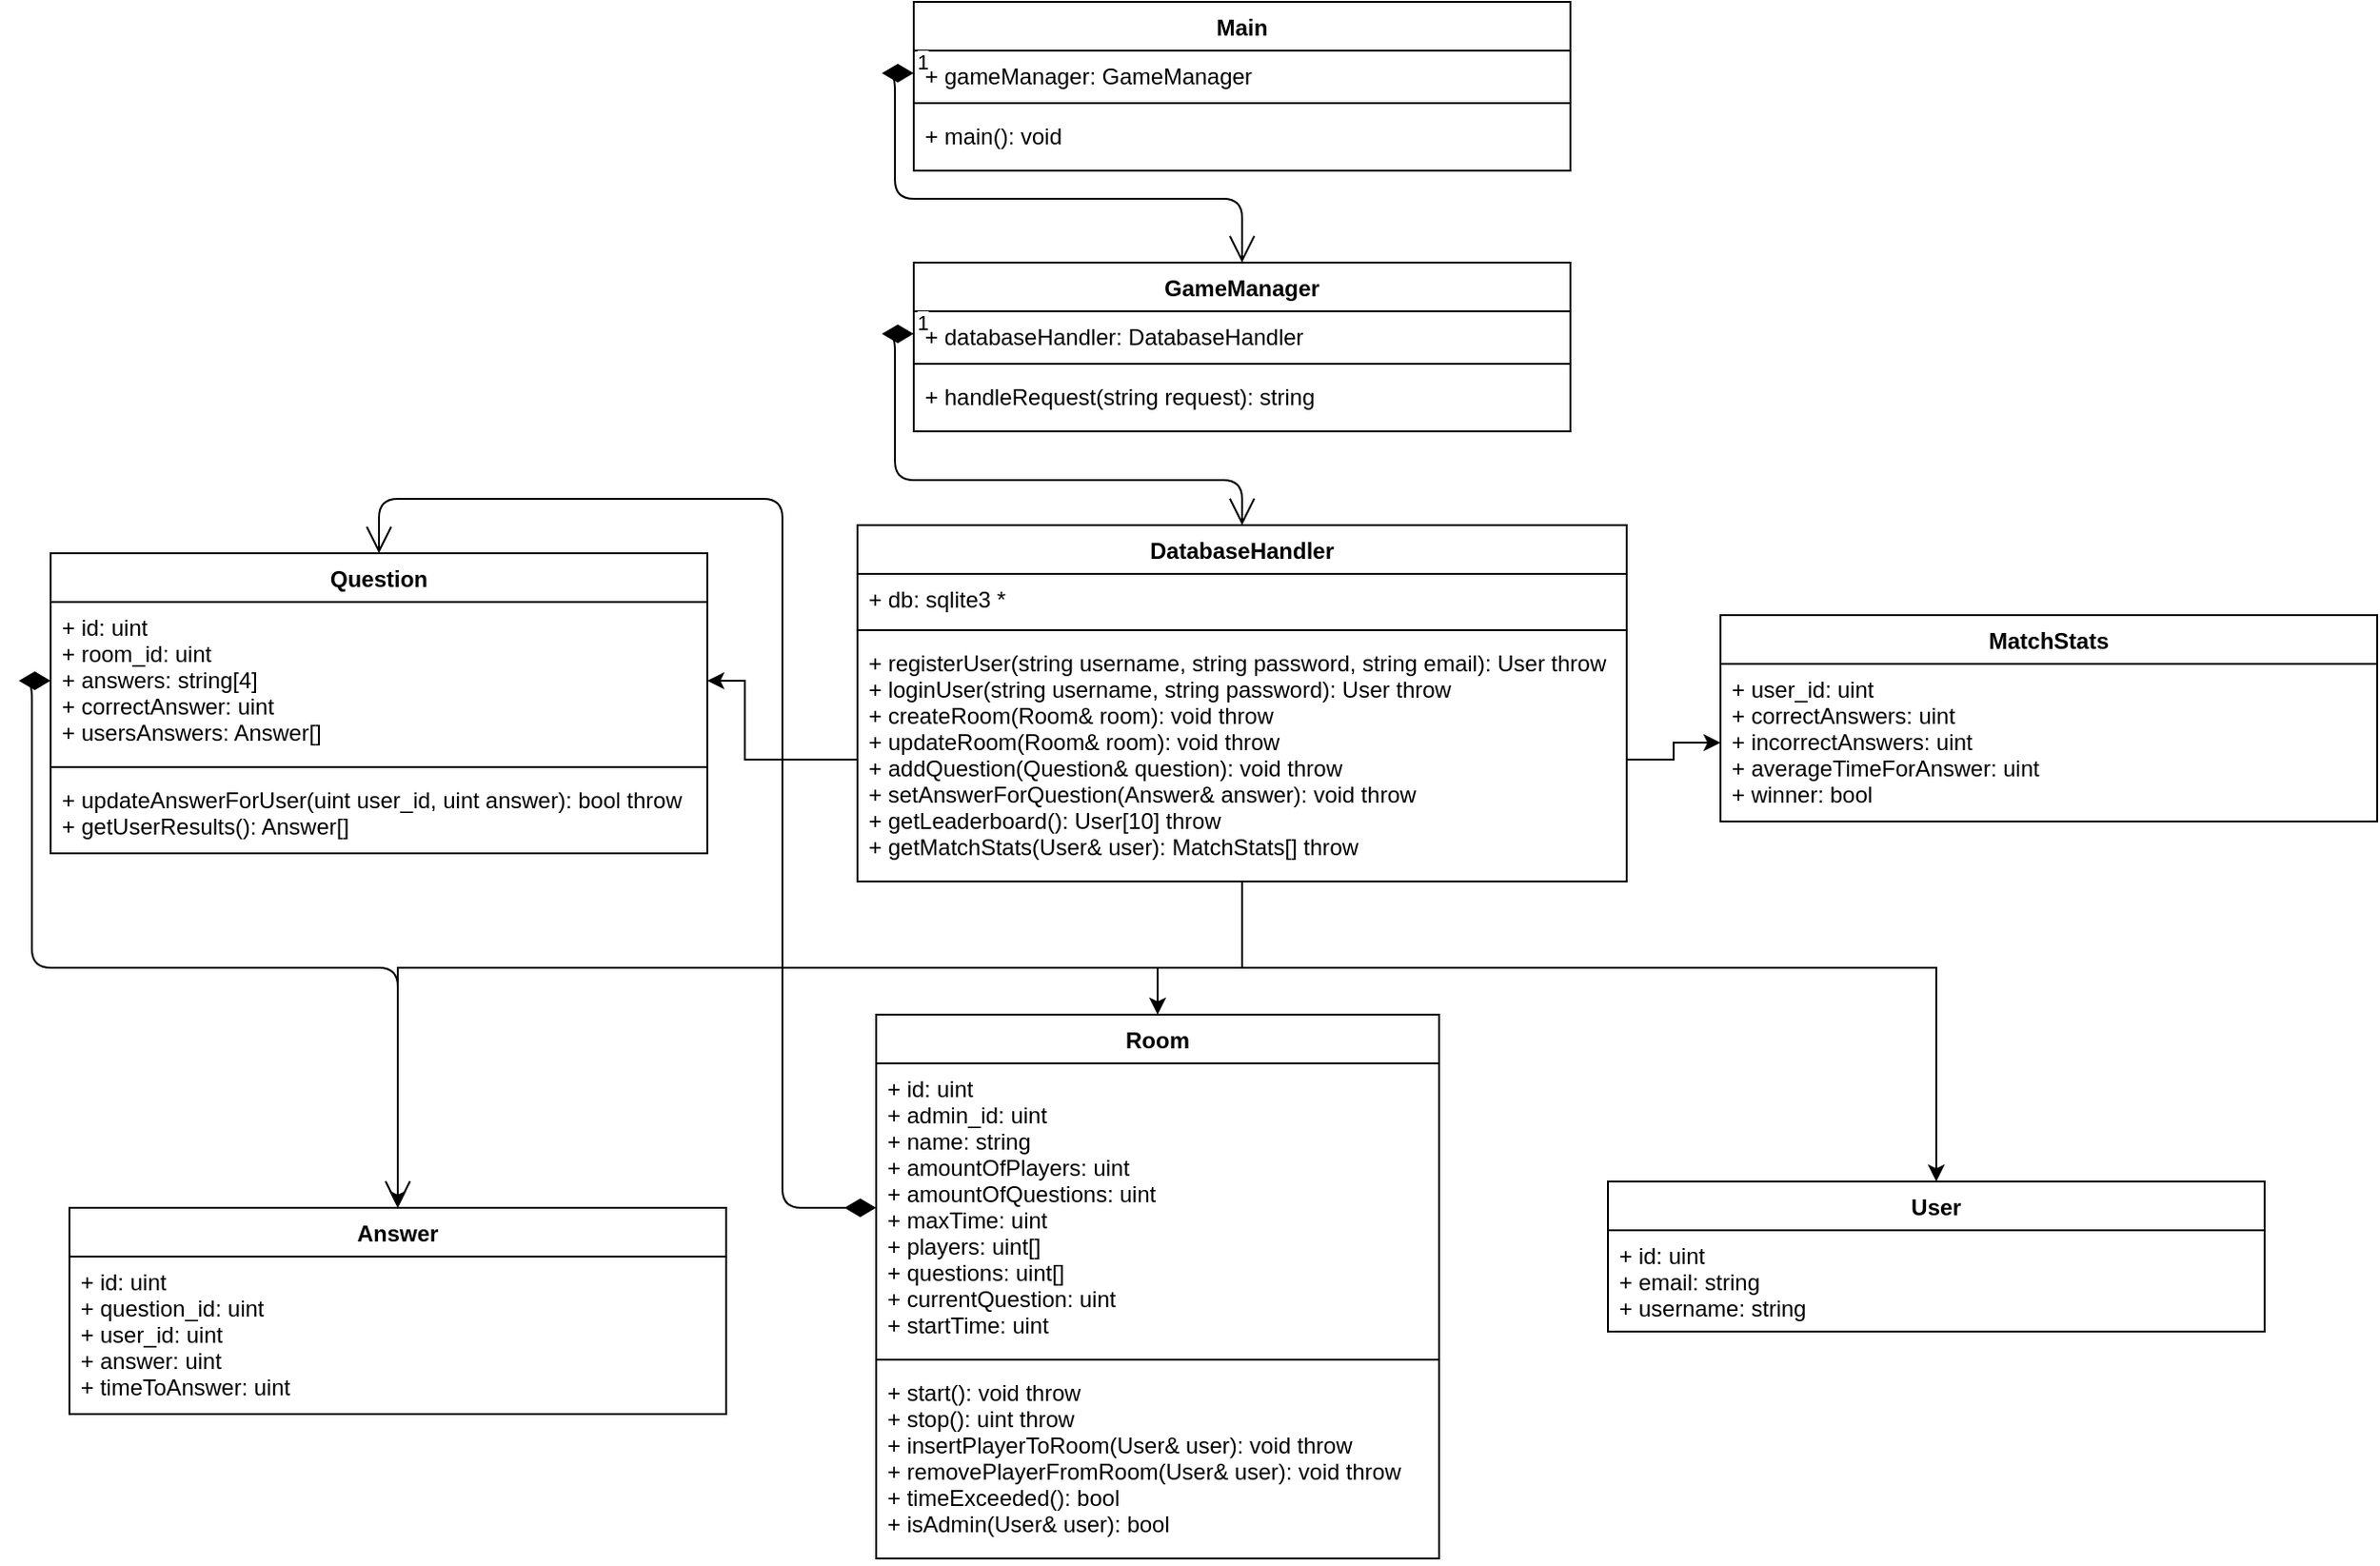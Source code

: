 <mxfile version="10.6.0" type="device"><diagram id="u9P1f5-gaSvX7QLmYkAp" name="Page-1"><mxGraphModel dx="1394" dy="715" grid="1" gridSize="10" guides="1" tooltips="1" connect="1" arrows="1" fold="1" page="1" pageScale="1" pageWidth="1300" pageHeight="900" math="0" shadow="0"><root><mxCell id="0"/><mxCell id="1" parent="0"/><mxCell id="QsnSrJoKMKYrybS979jd-47" style="edgeStyle=orthogonalEdgeStyle;rounded=0;orthogonalLoop=1;jettySize=auto;html=1;entryX=0.5;entryY=0;entryDx=0;entryDy=0;" edge="1" parent="1" source="QsnSrJoKMKYrybS979jd-1" target="QsnSrJoKMKYrybS979jd-21"><mxGeometry relative="1" as="geometry"><Array as="points"><mxPoint x="675" y="530"/><mxPoint x="1045" y="530"/></Array></mxGeometry></mxCell><mxCell id="QsnSrJoKMKYrybS979jd-48" style="edgeStyle=orthogonalEdgeStyle;rounded=0;orthogonalLoop=1;jettySize=auto;html=1;entryX=0.5;entryY=0;entryDx=0;entryDy=0;" edge="1" parent="1" source="QsnSrJoKMKYrybS979jd-1" target="QsnSrJoKMKYrybS979jd-5"><mxGeometry relative="1" as="geometry"><Array as="points"><mxPoint x="675" y="530"/><mxPoint x="630" y="530"/></Array></mxGeometry></mxCell><mxCell id="QsnSrJoKMKYrybS979jd-49" style="edgeStyle=orthogonalEdgeStyle;rounded=0;orthogonalLoop=1;jettySize=auto;html=1;entryX=0.5;entryY=0;entryDx=0;entryDy=0;" edge="1" parent="1" source="QsnSrJoKMKYrybS979jd-1" target="QsnSrJoKMKYrybS979jd-17"><mxGeometry relative="1" as="geometry"><Array as="points"><mxPoint x="675" y="530"/><mxPoint x="225" y="530"/></Array></mxGeometry></mxCell><mxCell id="QsnSrJoKMKYrybS979jd-1" value="DatabaseHandler" style="swimlane;fontStyle=1;align=center;verticalAlign=top;childLayout=stackLayout;horizontal=1;startSize=26;horizontalStack=0;resizeParent=1;resizeParentMax=0;resizeLast=0;collapsible=1;marginBottom=0;" vertex="1" parent="1"><mxGeometry x="470" y="294" width="410" height="190" as="geometry"/></mxCell><mxCell id="QsnSrJoKMKYrybS979jd-2" value="+ db: sqlite3 *&#10;" style="text;strokeColor=none;fillColor=none;align=left;verticalAlign=top;spacingLeft=4;spacingRight=4;overflow=hidden;rotatable=0;points=[[0,0.5],[1,0.5]];portConstraint=eastwest;" vertex="1" parent="QsnSrJoKMKYrybS979jd-1"><mxGeometry y="26" width="410" height="26" as="geometry"/></mxCell><mxCell id="QsnSrJoKMKYrybS979jd-3" value="" style="line;strokeWidth=1;fillColor=none;align=left;verticalAlign=middle;spacingTop=-1;spacingLeft=3;spacingRight=3;rotatable=0;labelPosition=right;points=[];portConstraint=eastwest;" vertex="1" parent="QsnSrJoKMKYrybS979jd-1"><mxGeometry y="52" width="410" height="8" as="geometry"/></mxCell><mxCell id="QsnSrJoKMKYrybS979jd-4" value="+ registerUser(string username, string password, string email): User throw&#10;+ loginUser(string username, string password): User throw&#10;+ createRoom(Room&amp; room): void throw&#10;+ updateRoom(Room&amp; room): void throw&#10;+ addQuestion(Question&amp; question): void throw&#10;+ setAnswerForQuestion(Answer&amp; answer): void throw&#10;+ getLeaderboard(): User[10] throw&#10;+ getMatchStats(User&amp; user): MatchStats[] throw&#10;" style="text;strokeColor=none;fillColor=none;align=left;verticalAlign=top;spacingLeft=4;spacingRight=4;overflow=hidden;rotatable=0;points=[[0,0.5],[1,0.5]];portConstraint=eastwest;" vertex="1" parent="QsnSrJoKMKYrybS979jd-1"><mxGeometry y="60" width="410" height="130" as="geometry"/></mxCell><mxCell id="QsnSrJoKMKYrybS979jd-5" value="Room&#10;" style="swimlane;fontStyle=1;align=center;verticalAlign=top;childLayout=stackLayout;horizontal=1;startSize=26;horizontalStack=0;resizeParent=1;resizeParentMax=0;resizeLast=0;collapsible=1;marginBottom=0;" vertex="1" parent="1"><mxGeometry x="480" y="555" width="300" height="290" as="geometry"/></mxCell><mxCell id="QsnSrJoKMKYrybS979jd-6" value="+ id: uint&#10;+ admin_id: uint&#10;+ name: string&#10;+ amountOfPlayers: uint&#10;+ amountOfQuestions: uint&#10;+ maxTime: uint&#10;+ players: uint[]&#10;+ questions: uint[]&#10;+ currentQuestion: uint&#10;+ startTime: uint&#10;" style="text;strokeColor=none;fillColor=none;align=left;verticalAlign=top;spacingLeft=4;spacingRight=4;overflow=hidden;rotatable=0;points=[[0,0.5],[1,0.5]];portConstraint=eastwest;" vertex="1" parent="QsnSrJoKMKYrybS979jd-5"><mxGeometry y="26" width="300" height="154" as="geometry"/></mxCell><mxCell id="QsnSrJoKMKYrybS979jd-7" value="" style="line;strokeWidth=1;fillColor=none;align=left;verticalAlign=middle;spacingTop=-1;spacingLeft=3;spacingRight=3;rotatable=0;labelPosition=right;points=[];portConstraint=eastwest;" vertex="1" parent="QsnSrJoKMKYrybS979jd-5"><mxGeometry y="180" width="300" height="8" as="geometry"/></mxCell><mxCell id="QsnSrJoKMKYrybS979jd-8" value="+ start(): void throw&#10;+ stop(): uint throw&#10;+ insertPlayerToRoom(User&amp; user): void throw&#10;+ removePlayerFromRoom(User&amp; user): void throw&#10;+ timeExceeded(): bool&#10;+ isAdmin(User&amp; user): bool" style="text;strokeColor=none;fillColor=none;align=left;verticalAlign=top;spacingLeft=4;spacingRight=4;overflow=hidden;rotatable=0;points=[[0,0.5],[1,0.5]];portConstraint=eastwest;" vertex="1" parent="QsnSrJoKMKYrybS979jd-5"><mxGeometry y="188" width="300" height="102" as="geometry"/></mxCell><mxCell id="QsnSrJoKMKYrybS979jd-13" value="Question&#10;" style="swimlane;fontStyle=1;align=center;verticalAlign=top;childLayout=stackLayout;horizontal=1;startSize=26;horizontalStack=0;resizeParent=1;resizeParentMax=0;resizeLast=0;collapsible=1;marginBottom=0;" vertex="1" parent="1"><mxGeometry x="40" y="309" width="350" height="160" as="geometry"/></mxCell><mxCell id="QsnSrJoKMKYrybS979jd-14" value="+ id: uint&#10;+ room_id: uint&#10;+ answers: string[4]&#10;+ correctAnswer: uint&#10;+ usersAnswers: Answer[]&#10;" style="text;strokeColor=none;fillColor=none;align=left;verticalAlign=top;spacingLeft=4;spacingRight=4;overflow=hidden;rotatable=0;points=[[0,0.5],[1,0.5]];portConstraint=eastwest;" vertex="1" parent="QsnSrJoKMKYrybS979jd-13"><mxGeometry y="26" width="350" height="84" as="geometry"/></mxCell><mxCell id="QsnSrJoKMKYrybS979jd-15" value="" style="line;strokeWidth=1;fillColor=none;align=left;verticalAlign=middle;spacingTop=-1;spacingLeft=3;spacingRight=3;rotatable=0;labelPosition=right;points=[];portConstraint=eastwest;" vertex="1" parent="QsnSrJoKMKYrybS979jd-13"><mxGeometry y="110" width="350" height="8" as="geometry"/></mxCell><mxCell id="QsnSrJoKMKYrybS979jd-16" value="+ updateAnswerForUser(uint user_id, uint answer): bool throw&#10;+ getUserResults(): Answer[]" style="text;strokeColor=none;fillColor=none;align=left;verticalAlign=top;spacingLeft=4;spacingRight=4;overflow=hidden;rotatable=0;points=[[0,0.5],[1,0.5]];portConstraint=eastwest;" vertex="1" parent="QsnSrJoKMKYrybS979jd-13"><mxGeometry y="118" width="350" height="42" as="geometry"/></mxCell><mxCell id="QsnSrJoKMKYrybS979jd-17" value="Answer&#10;" style="swimlane;fontStyle=1;align=center;verticalAlign=top;childLayout=stackLayout;horizontal=1;startSize=26;horizontalStack=0;resizeParent=1;resizeParentMax=0;resizeLast=0;collapsible=1;marginBottom=0;" vertex="1" parent="1"><mxGeometry x="50" y="658" width="350" height="110" as="geometry"/></mxCell><mxCell id="QsnSrJoKMKYrybS979jd-18" value="+ id: uint&#10;+ question_id: uint&#10;+ user_id: uint&#10;+ answer: uint&#10;+ timeToAnswer: uint&#10;" style="text;strokeColor=none;fillColor=none;align=left;verticalAlign=top;spacingLeft=4;spacingRight=4;overflow=hidden;rotatable=0;points=[[0,0.5],[1,0.5]];portConstraint=eastwest;" vertex="1" parent="QsnSrJoKMKYrybS979jd-17"><mxGeometry y="26" width="350" height="84" as="geometry"/></mxCell><mxCell id="QsnSrJoKMKYrybS979jd-21" value="User&#10;" style="swimlane;fontStyle=1;align=center;verticalAlign=top;childLayout=stackLayout;horizontal=1;startSize=26;horizontalStack=0;resizeParent=1;resizeParentMax=0;resizeLast=0;collapsible=1;marginBottom=0;" vertex="1" parent="1"><mxGeometry x="870" y="644" width="350" height="80" as="geometry"/></mxCell><mxCell id="QsnSrJoKMKYrybS979jd-22" value="+ id: uint&#10;+ email: string&#10;+ username: string&#10;&#10;" style="text;strokeColor=none;fillColor=none;align=left;verticalAlign=top;spacingLeft=4;spacingRight=4;overflow=hidden;rotatable=0;points=[[0,0.5],[1,0.5]];portConstraint=eastwest;" vertex="1" parent="QsnSrJoKMKYrybS979jd-21"><mxGeometry y="26" width="350" height="54" as="geometry"/></mxCell><mxCell id="QsnSrJoKMKYrybS979jd-23" value="MatchStats&#10;" style="swimlane;fontStyle=1;align=center;verticalAlign=top;childLayout=stackLayout;horizontal=1;startSize=26;horizontalStack=0;resizeParent=1;resizeParentMax=0;resizeLast=0;collapsible=1;marginBottom=0;" vertex="1" parent="1"><mxGeometry x="930" y="342" width="350" height="110" as="geometry"/></mxCell><mxCell id="QsnSrJoKMKYrybS979jd-24" value="+ user_id: uint&#10;+ correctAnswers: uint&#10;+ incorrectAnswers: uint&#10;+ averageTimeForAnswer: uint&#10;+ winner: bool&#10;&#10;" style="text;strokeColor=none;fillColor=none;align=left;verticalAlign=top;spacingLeft=4;spacingRight=4;overflow=hidden;rotatable=0;points=[[0,0.5],[1,0.5]];portConstraint=eastwest;" vertex="1" parent="QsnSrJoKMKYrybS979jd-23"><mxGeometry y="26" width="350" height="84" as="geometry"/></mxCell><mxCell id="QsnSrJoKMKYrybS979jd-27" value="GameManager&#10;" style="swimlane;fontStyle=1;align=center;verticalAlign=top;childLayout=stackLayout;horizontal=1;startSize=26;horizontalStack=0;resizeParent=1;resizeParentMax=0;resizeLast=0;collapsible=1;marginBottom=0;" vertex="1" parent="1"><mxGeometry x="500" y="154" width="350" height="90" as="geometry"/></mxCell><mxCell id="QsnSrJoKMKYrybS979jd-28" value="+ databaseHandler: DatabaseHandler&#10;" style="text;strokeColor=none;fillColor=none;align=left;verticalAlign=top;spacingLeft=4;spacingRight=4;overflow=hidden;rotatable=0;points=[[0,0.5],[1,0.5]];portConstraint=eastwest;" vertex="1" parent="QsnSrJoKMKYrybS979jd-27"><mxGeometry y="26" width="350" height="24" as="geometry"/></mxCell><mxCell id="QsnSrJoKMKYrybS979jd-29" value="" style="line;strokeWidth=1;fillColor=none;align=left;verticalAlign=middle;spacingTop=-1;spacingLeft=3;spacingRight=3;rotatable=0;labelPosition=right;points=[];portConstraint=eastwest;" vertex="1" parent="QsnSrJoKMKYrybS979jd-27"><mxGeometry y="50" width="350" height="8" as="geometry"/></mxCell><mxCell id="QsnSrJoKMKYrybS979jd-30" value="+ handleRequest(string request): string" style="text;strokeColor=none;fillColor=none;align=left;verticalAlign=top;spacingLeft=4;spacingRight=4;overflow=hidden;rotatable=0;points=[[0,0.5],[1,0.5]];portConstraint=eastwest;" vertex="1" parent="QsnSrJoKMKYrybS979jd-27"><mxGeometry y="58" width="350" height="32" as="geometry"/></mxCell><mxCell id="QsnSrJoKMKYrybS979jd-31" value="Main&#10;" style="swimlane;fontStyle=1;align=center;verticalAlign=top;childLayout=stackLayout;horizontal=1;startSize=26;horizontalStack=0;resizeParent=1;resizeParentMax=0;resizeLast=0;collapsible=1;marginBottom=0;" vertex="1" parent="1"><mxGeometry x="500" y="15" width="350" height="90" as="geometry"/></mxCell><mxCell id="QsnSrJoKMKYrybS979jd-32" value="+ gameManager: GameManager&#10;" style="text;strokeColor=none;fillColor=none;align=left;verticalAlign=top;spacingLeft=4;spacingRight=4;overflow=hidden;rotatable=0;points=[[0,0.5],[1,0.5]];portConstraint=eastwest;" vertex="1" parent="QsnSrJoKMKYrybS979jd-31"><mxGeometry y="26" width="350" height="24" as="geometry"/></mxCell><mxCell id="QsnSrJoKMKYrybS979jd-33" value="" style="line;strokeWidth=1;fillColor=none;align=left;verticalAlign=middle;spacingTop=-1;spacingLeft=3;spacingRight=3;rotatable=0;labelPosition=right;points=[];portConstraint=eastwest;" vertex="1" parent="QsnSrJoKMKYrybS979jd-31"><mxGeometry y="50" width="350" height="8" as="geometry"/></mxCell><mxCell id="QsnSrJoKMKYrybS979jd-34" value="+ main(): void" style="text;strokeColor=none;fillColor=none;align=left;verticalAlign=top;spacingLeft=4;spacingRight=4;overflow=hidden;rotatable=0;points=[[0,0.5],[1,0.5]];portConstraint=eastwest;" vertex="1" parent="QsnSrJoKMKYrybS979jd-31"><mxGeometry y="58" width="350" height="32" as="geometry"/></mxCell><mxCell id="QsnSrJoKMKYrybS979jd-37" value="1" style="endArrow=open;html=1;endSize=12;startArrow=diamondThin;startSize=14;startFill=1;edgeStyle=orthogonalEdgeStyle;align=left;verticalAlign=bottom;exitX=0;exitY=0.5;exitDx=0;exitDy=0;entryX=0.5;entryY=0;entryDx=0;entryDy=0;" edge="1" parent="1" source="QsnSrJoKMKYrybS979jd-28" target="QsnSrJoKMKYrybS979jd-1"><mxGeometry x="-1" y="3" relative="1" as="geometry"><mxPoint x="250" y="260" as="sourcePoint"/><mxPoint x="410" y="260" as="targetPoint"/><Array as="points"><mxPoint x="490" y="192"/><mxPoint x="490" y="270"/><mxPoint x="675" y="270"/></Array></mxGeometry></mxCell><mxCell id="QsnSrJoKMKYrybS979jd-39" value="1" style="endArrow=open;html=1;endSize=12;startArrow=diamondThin;startSize=14;startFill=1;edgeStyle=orthogonalEdgeStyle;align=left;verticalAlign=bottom;exitX=0;exitY=0.5;exitDx=0;exitDy=0;" edge="1" parent="1" source="QsnSrJoKMKYrybS979jd-32" target="QsnSrJoKMKYrybS979jd-27"><mxGeometry x="-1" y="3" relative="1" as="geometry"><mxPoint x="340" y="120" as="sourcePoint"/><mxPoint x="500" y="120" as="targetPoint"/><Array as="points"><mxPoint x="490" y="53"/><mxPoint x="490" y="120"/><mxPoint x="675" y="120"/></Array></mxGeometry></mxCell><mxCell id="QsnSrJoKMKYrybS979jd-44" value="" style="endArrow=open;html=1;endSize=12;startArrow=diamondThin;startSize=14;startFill=1;edgeStyle=orthogonalEdgeStyle;align=left;verticalAlign=bottom;entryX=0.5;entryY=0;entryDx=0;entryDy=0;" edge="1" parent="1" source="QsnSrJoKMKYrybS979jd-6" target="QsnSrJoKMKYrybS979jd-13"><mxGeometry x="-1" y="3" relative="1" as="geometry"><mxPoint x="290" y="720" as="sourcePoint"/><mxPoint x="620" y="940" as="targetPoint"/><Array as="points"><mxPoint x="430" y="658"/><mxPoint x="430" y="280"/><mxPoint x="215" y="280"/></Array></mxGeometry></mxCell><mxCell id="QsnSrJoKMKYrybS979jd-45" style="edgeStyle=orthogonalEdgeStyle;rounded=0;orthogonalLoop=1;jettySize=auto;html=1;entryX=0;entryY=0.5;entryDx=0;entryDy=0;" edge="1" parent="1" source="QsnSrJoKMKYrybS979jd-4" target="QsnSrJoKMKYrybS979jd-24"><mxGeometry relative="1" as="geometry"/></mxCell><mxCell id="QsnSrJoKMKYrybS979jd-46" style="edgeStyle=orthogonalEdgeStyle;rounded=0;orthogonalLoop=1;jettySize=auto;html=1;entryX=1;entryY=0.5;entryDx=0;entryDy=0;" edge="1" parent="1" source="QsnSrJoKMKYrybS979jd-4" target="QsnSrJoKMKYrybS979jd-14"><mxGeometry relative="1" as="geometry"><Array as="points"><mxPoint x="410" y="419"/><mxPoint x="410" y="377"/></Array></mxGeometry></mxCell><mxCell id="QsnSrJoKMKYrybS979jd-50" value="" style="endArrow=open;html=1;endSize=12;startArrow=diamondThin;startSize=14;startFill=1;edgeStyle=orthogonalEdgeStyle;align=left;verticalAlign=bottom;exitX=0;exitY=0.5;exitDx=0;exitDy=0;entryX=0.5;entryY=0;entryDx=0;entryDy=0;" edge="1" parent="1" source="QsnSrJoKMKYrybS979jd-14" target="QsnSrJoKMKYrybS979jd-17"><mxGeometry x="-1" y="3" relative="1" as="geometry"><mxPoint x="110" y="500" as="sourcePoint"/><mxPoint x="270" y="500" as="targetPoint"/><Array as="points"><mxPoint x="30" y="377"/><mxPoint x="30" y="530"/><mxPoint x="225" y="530"/></Array></mxGeometry></mxCell></root></mxGraphModel></diagram></mxfile>